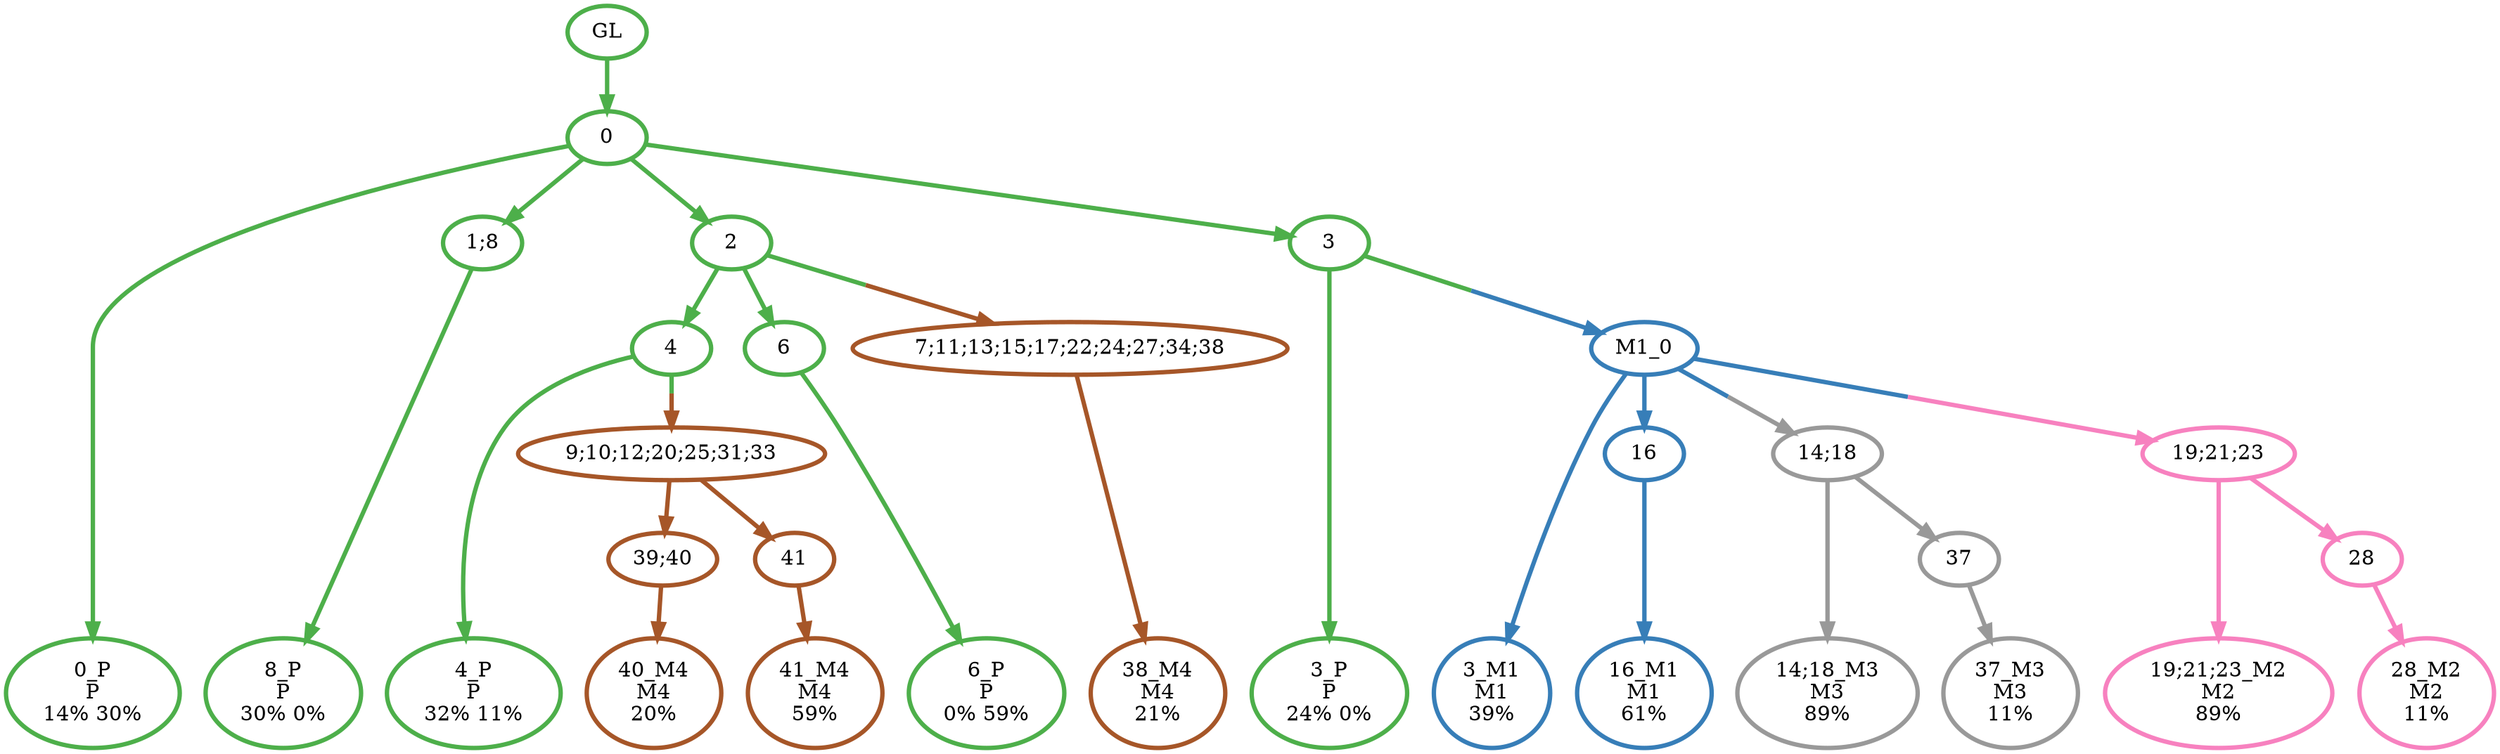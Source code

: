 digraph T {
	{
		rank=same
		28 [penwidth=3,colorscheme=set19,color=3,label="0_P\nP\n14% 30%"]
		26 [penwidth=3,colorscheme=set19,color=3,label="8_P\nP\n30% 0%"]
		23 [penwidth=3,colorscheme=set19,color=3,label="4_P\nP\n32% 11%"]
		21 [penwidth=3,colorscheme=set19,color=3,label="6_P\nP\n0% 59%"]
		19 [penwidth=3,colorscheme=set19,color=3,label="3_P\nP\n24% 0%"]
		18 [penwidth=3,colorscheme=set19,color=2,label="3_M1\nM1\n39%"]
		16 [penwidth=3,colorscheme=set19,color=2,label="16_M1\nM1\n61%"]
		15 [penwidth=3,colorscheme=set19,color=8,label="19;21;23_M2\nM2\n89%"]
		13 [penwidth=3,colorscheme=set19,color=8,label="28_M2\nM2\n11%"]
		12 [penwidth=3,colorscheme=set19,color=9,label="14;18_M3\nM3\n89%"]
		10 [penwidth=3,colorscheme=set19,color=9,label="37_M3\nM3\n11%"]
		8 [penwidth=3,colorscheme=set19,color=7,label="40_M4\nM4\n20%"]
		6 [penwidth=3,colorscheme=set19,color=7,label="41_M4\nM4\n59%"]
		5 [penwidth=3,colorscheme=set19,color=7,label="38_M4\nM4\n21%"]
	}
	30 [penwidth=3,colorscheme=set19,color=3,label="GL"]
	29 [penwidth=3,colorscheme=set19,color=3,label="0"]
	27 [penwidth=3,colorscheme=set19,color=3,label="1;8"]
	25 [penwidth=3,colorscheme=set19,color=3,label="2"]
	24 [penwidth=3,colorscheme=set19,color=3,label="4"]
	22 [penwidth=3,colorscheme=set19,color=3,label="6"]
	20 [penwidth=3,colorscheme=set19,color=3,label="3"]
	17 [penwidth=3,colorscheme=set19,color=2,label="16"]
	14 [penwidth=3,colorscheme=set19,color=8,label="28"]
	11 [penwidth=3,colorscheme=set19,color=9,label="37"]
	9 [penwidth=3,colorscheme=set19,color=7,label="39;40"]
	7 [penwidth=3,colorscheme=set19,color=7,label="41"]
	4 [penwidth=3,colorscheme=set19,color=9,label="14;18"]
	3 [penwidth=3,colorscheme=set19,color=8,label="19;21;23"]
	2 [penwidth=3,colorscheme=set19,color=7,label="7;11;13;15;17;22;24;27;34;38"]
	1 [penwidth=3,colorscheme=set19,color=7,label="9;10;12;20;25;31;33"]
	0 [penwidth=3,colorscheme=set19,color=2,label="M1_0"]
	30 -> 29 [penwidth=3,colorscheme=set19,color=3]
	29 -> 28 [penwidth=3,colorscheme=set19,color=3]
	29 -> 25 [penwidth=3,colorscheme=set19,color=3]
	29 -> 20 [penwidth=3,colorscheme=set19,color=3]
	29 -> 27 [penwidth=3,colorscheme=set19,color=3]
	27 -> 26 [penwidth=3,colorscheme=set19,color=3]
	25 -> 24 [penwidth=3,colorscheme=set19,color=3]
	25 -> 22 [penwidth=3,colorscheme=set19,color=3]
	25 -> 2 [penwidth=3,colorscheme=set19,color="3;0.5:7"]
	24 -> 23 [penwidth=3,colorscheme=set19,color=3]
	24 -> 1 [penwidth=3,colorscheme=set19,color="3;0.5:7"]
	22 -> 21 [penwidth=3,colorscheme=set19,color=3]
	20 -> 19 [penwidth=3,colorscheme=set19,color=3]
	20 -> 0 [penwidth=3,colorscheme=set19,color="3;0.5:2"]
	17 -> 16 [penwidth=3,colorscheme=set19,color=2]
	14 -> 13 [penwidth=3,colorscheme=set19,color=8]
	11 -> 10 [penwidth=3,colorscheme=set19,color=9]
	9 -> 8 [penwidth=3,colorscheme=set19,color=7]
	7 -> 6 [penwidth=3,colorscheme=set19,color=7]
	4 -> 12 [penwidth=3,colorscheme=set19,color=9]
	4 -> 11 [penwidth=3,colorscheme=set19,color=9]
	3 -> 15 [penwidth=3,colorscheme=set19,color=8]
	3 -> 14 [penwidth=3,colorscheme=set19,color=8]
	2 -> 5 [penwidth=3,colorscheme=set19,color=7]
	1 -> 9 [penwidth=3,colorscheme=set19,color=7]
	1 -> 7 [penwidth=3,colorscheme=set19,color=7]
	0 -> 18 [penwidth=3,colorscheme=set19,color=2]
	0 -> 17 [penwidth=3,colorscheme=set19,color=2]
	0 -> 4 [penwidth=3,colorscheme=set19,color="2;0.5:9"]
	0 -> 3 [penwidth=3,colorscheme=set19,color="2;0.5:8"]
}

